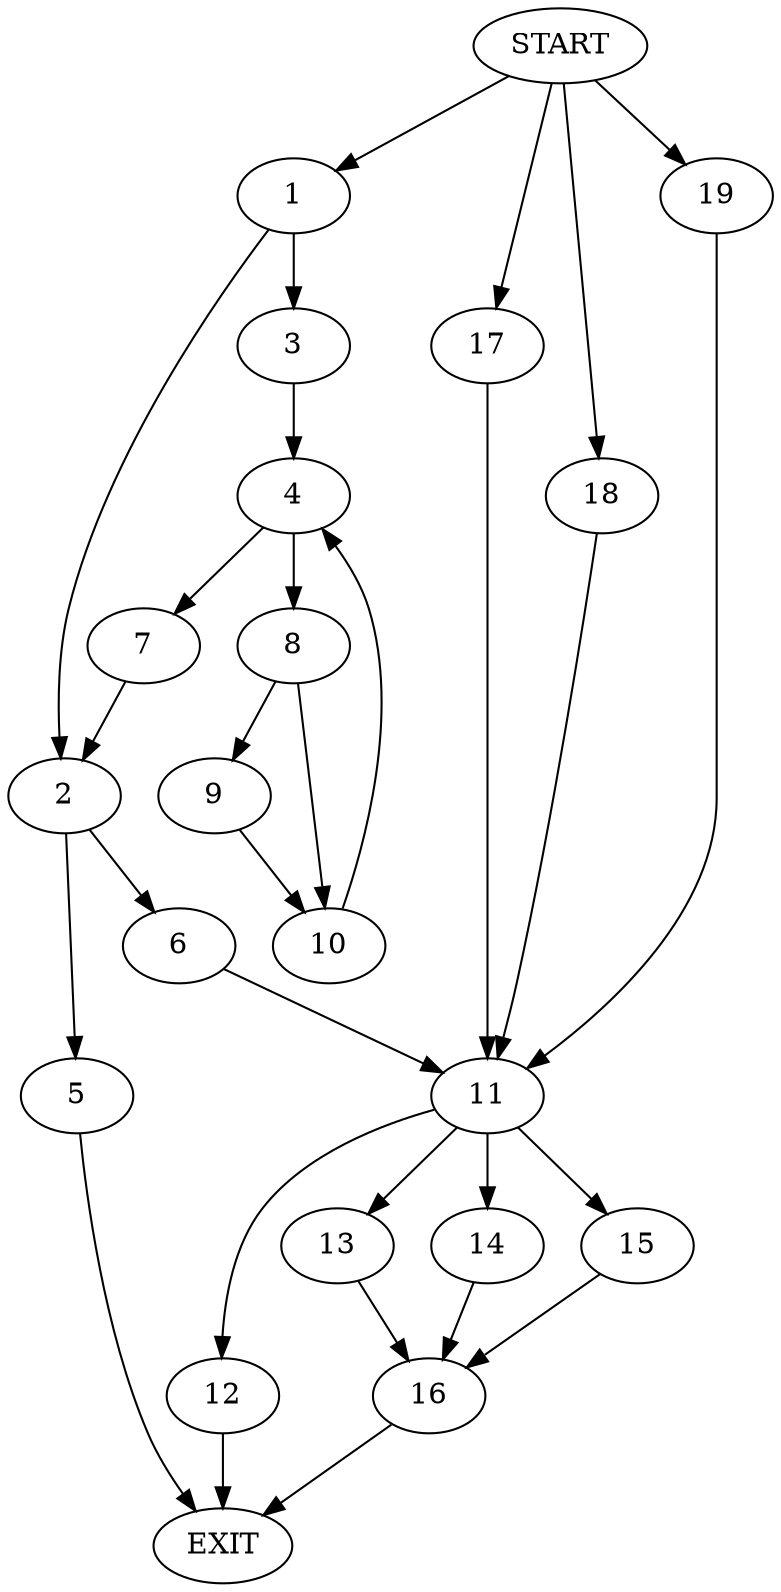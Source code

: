 digraph {
0 [label="START"]
20 [label="EXIT"]
0 -> 1
1 -> 2
1 -> 3
3 -> 4
2 -> 5
2 -> 6
4 -> 7
4 -> 8
8 -> 9
8 -> 10
7 -> 2
9 -> 10
10 -> 4
5 -> 20
6 -> 11
11 -> 12
11 -> 13
11 -> 14
11 -> 15
13 -> 16
16 -> 20
0 -> 17
17 -> 11
14 -> 16
0 -> 18
18 -> 11
15 -> 16
0 -> 19
19 -> 11
12 -> 20
}
